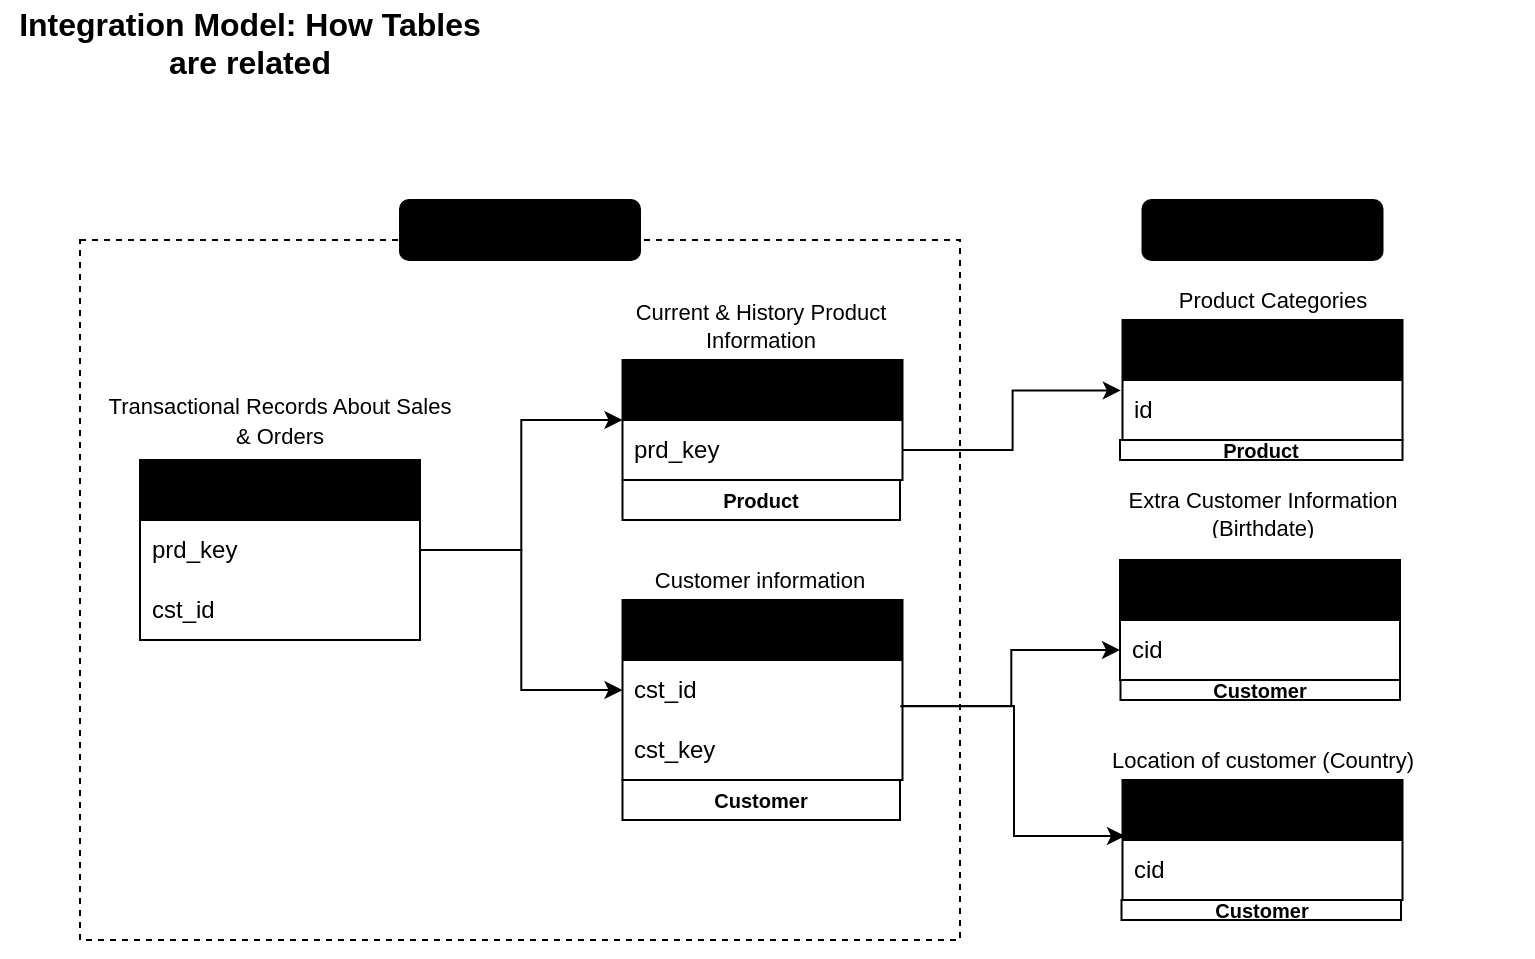 <mxfile version="28.1.0" pages="2">
  <diagram name="Page-1" id="PKOy-ccs_s2mH0wN9jkz">
    <mxGraphModel dx="1896" dy="839" grid="1" gridSize="10" guides="1" tooltips="1" connect="1" arrows="1" fold="1" page="1" pageScale="1" pageWidth="850" pageHeight="1100" math="0" shadow="0">
      <root>
        <mxCell id="0" />
        <mxCell id="1" parent="0" />
        <mxCell id="RyHVlW7WLnJ-J5-jJjL4-6" value="&lt;font style=&quot;color: light-dark(rgb(0, 0, 0), rgb(0, 0, 0));&quot;&gt;crm_prd_info&lt;/font&gt;" style="swimlane;fontStyle=0;childLayout=stackLayout;horizontal=1;startSize=30;horizontalStack=0;resizeParent=1;resizeParentMax=0;resizeLast=0;collapsible=1;marginBottom=0;whiteSpace=wrap;html=1;fillColor=light-dark(#000000,#BDE0FE);" parent="1" vertex="1">
          <mxGeometry x="331.25" y="210" width="140" height="60" as="geometry" />
        </mxCell>
        <mxCell id="RyHVlW7WLnJ-J5-jJjL4-7" value="prd_key" style="text;strokeColor=none;fillColor=none;align=left;verticalAlign=middle;spacingLeft=4;spacingRight=4;overflow=hidden;points=[[0,0.5],[1,0.5]];portConstraint=eastwest;rotatable=0;whiteSpace=wrap;html=1;" parent="RyHVlW7WLnJ-J5-jJjL4-6" vertex="1">
          <mxGeometry y="30" width="140" height="30" as="geometry" />
        </mxCell>
        <UserObject label="&lt;font style=&quot;font-size: 11px;&quot;&gt;Customer information&lt;/font&gt;" placeholders="1" name="Variable" id="RyHVlW7WLnJ-J5-jJjL4-9">
          <mxCell style="text;html=1;strokeColor=none;fillColor=none;align=center;verticalAlign=middle;whiteSpace=wrap;overflow=hidden;" parent="1" vertex="1">
            <mxGeometry x="335" y="310" width="130" height="20" as="geometry" />
          </mxCell>
        </UserObject>
        <UserObject label="&lt;font style=&quot;font-size: 11px;&quot;&gt;Current &amp;amp; History Product Information&lt;/font&gt;" placeholders="1" name="Variable" id="RyHVlW7WLnJ-J5-jJjL4-10">
          <mxCell style="text;html=1;strokeColor=none;fillColor=none;align=center;verticalAlign=middle;whiteSpace=wrap;overflow=hidden;" parent="1" vertex="1">
            <mxGeometry x="323.75" y="176" width="152.5" height="30" as="geometry" />
          </mxCell>
        </UserObject>
        <mxCell id="RyHVlW7WLnJ-J5-jJjL4-11" value="&lt;font style=&quot;color: light-dark(rgb(0, 0, 0), rgb(0, 0, 0));&quot;&gt;crm_sales_details&lt;/font&gt;" style="swimlane;fontStyle=0;childLayout=stackLayout;horizontal=1;startSize=30;horizontalStack=0;resizeParent=1;resizeParentMax=0;resizeLast=0;collapsible=1;marginBottom=0;whiteSpace=wrap;html=1;fillColor=light-dark(#000000,#BDE0FE);" parent="1" vertex="1">
          <mxGeometry x="90" y="260" width="140" height="90" as="geometry" />
        </mxCell>
        <mxCell id="RyHVlW7WLnJ-J5-jJjL4-12" value="prd_key" style="text;strokeColor=none;fillColor=none;align=left;verticalAlign=middle;spacingLeft=4;spacingRight=4;overflow=hidden;points=[[0,0.5],[1,0.5]];portConstraint=eastwest;rotatable=0;whiteSpace=wrap;html=1;" parent="RyHVlW7WLnJ-J5-jJjL4-11" vertex="1">
          <mxGeometry y="30" width="140" height="30" as="geometry" />
        </mxCell>
        <mxCell id="RyHVlW7WLnJ-J5-jJjL4-14" value="cst_id" style="text;strokeColor=none;fillColor=none;align=left;verticalAlign=middle;spacingLeft=4;spacingRight=4;overflow=hidden;points=[[0,0.5],[1,0.5]];portConstraint=eastwest;rotatable=0;whiteSpace=wrap;html=1;" parent="RyHVlW7WLnJ-J5-jJjL4-11" vertex="1">
          <mxGeometry y="60" width="140" height="30" as="geometry" />
        </mxCell>
        <UserObject label="&lt;font style=&quot;font-size: 11px;&quot;&gt;Transactional Records About Sales &amp;amp; Orders&lt;/font&gt;" placeholders="1" name="Variable" id="RyHVlW7WLnJ-J5-jJjL4-13">
          <mxCell style="text;html=1;strokeColor=none;fillColor=none;align=center;verticalAlign=middle;whiteSpace=wrap;overflow=hidden;" parent="1" vertex="1">
            <mxGeometry x="70" y="220" width="180" height="40" as="geometry" />
          </mxCell>
        </UserObject>
        <mxCell id="RyHVlW7WLnJ-J5-jJjL4-15" style="edgeStyle=orthogonalEdgeStyle;rounded=0;orthogonalLoop=1;jettySize=auto;html=1;entryX=0;entryY=0.5;entryDx=0;entryDy=0;" parent="1" source="RyHVlW7WLnJ-J5-jJjL4-12" target="RyHVlW7WLnJ-J5-jJjL4-6" edge="1">
          <mxGeometry relative="1" as="geometry" />
        </mxCell>
        <mxCell id="RyHVlW7WLnJ-J5-jJjL4-16" style="edgeStyle=orthogonalEdgeStyle;rounded=0;orthogonalLoop=1;jettySize=auto;html=1;entryX=0;entryY=0.5;entryDx=0;entryDy=0;" parent="1" source="RyHVlW7WLnJ-J5-jJjL4-12" target="RyHVlW7WLnJ-J5-jJjL4-39" edge="1">
          <mxGeometry relative="1" as="geometry" />
        </mxCell>
        <mxCell id="RyHVlW7WLnJ-J5-jJjL4-29" value="&lt;font style=&quot;color: light-dark(rgb(0, 0, 0), rgb(0, 0, 0));&quot;&gt;erp_csut_az12&lt;/font&gt;" style="swimlane;fontStyle=0;childLayout=stackLayout;horizontal=1;startSize=30;horizontalStack=0;resizeParent=1;resizeParentMax=0;resizeLast=0;collapsible=1;marginBottom=0;whiteSpace=wrap;html=1;fillColor=light-dark(#000000,#F6BD60);" parent="1" vertex="1">
          <mxGeometry x="580" y="310" width="140" height="60" as="geometry" />
        </mxCell>
        <mxCell id="RyHVlW7WLnJ-J5-jJjL4-30" value="cid" style="text;strokeColor=none;fillColor=none;align=left;verticalAlign=middle;spacingLeft=4;spacingRight=4;overflow=hidden;points=[[0,0.5],[1,0.5]];portConstraint=eastwest;rotatable=0;whiteSpace=wrap;html=1;" parent="RyHVlW7WLnJ-J5-jJjL4-29" vertex="1">
          <mxGeometry y="30" width="140" height="30" as="geometry" />
        </mxCell>
        <UserObject label="&lt;font style=&quot;font-size: 11px;&quot;&gt;Extra Customer Information (Birthdate)&lt;/font&gt;" placeholders="1" name="Variable" id="RyHVlW7WLnJ-J5-jJjL4-31">
          <mxCell style="text;html=1;strokeColor=none;fillColor=none;align=center;verticalAlign=middle;whiteSpace=wrap;overflow=hidden;" parent="1" vertex="1">
            <mxGeometry x="575" y="270" width="152.5" height="30" as="geometry" />
          </mxCell>
        </UserObject>
        <mxCell id="RyHVlW7WLnJ-J5-jJjL4-38" value="&lt;span&gt;&lt;font style=&quot;color: light-dark(rgb(0, 0, 0), rgb(0, 0, 0));&quot;&gt;crm_cust_info&lt;/font&gt;&lt;/span&gt;" style="swimlane;fontStyle=0;childLayout=stackLayout;horizontal=1;startSize=30;horizontalStack=0;resizeParent=1;resizeParentMax=0;resizeLast=0;collapsible=1;marginBottom=0;whiteSpace=wrap;html=1;fillColor=light-dark(#000000,#BDE0FE);" parent="1" vertex="1">
          <mxGeometry x="331.25" y="330" width="140" height="90" as="geometry" />
        </mxCell>
        <mxCell id="RyHVlW7WLnJ-J5-jJjL4-39" value="cst_id" style="text;strokeColor=none;fillColor=none;align=left;verticalAlign=middle;spacingLeft=4;spacingRight=4;overflow=hidden;points=[[0,0.5],[1,0.5]];portConstraint=eastwest;rotatable=0;whiteSpace=wrap;html=1;" parent="RyHVlW7WLnJ-J5-jJjL4-38" vertex="1">
          <mxGeometry y="30" width="140" height="30" as="geometry" />
        </mxCell>
        <mxCell id="RyHVlW7WLnJ-J5-jJjL4-40" value="cst_key" style="text;strokeColor=none;fillColor=none;align=left;verticalAlign=middle;spacingLeft=4;spacingRight=4;overflow=hidden;points=[[0,0.5],[1,0.5]];portConstraint=eastwest;rotatable=0;whiteSpace=wrap;html=1;" parent="RyHVlW7WLnJ-J5-jJjL4-38" vertex="1">
          <mxGeometry y="60" width="140" height="30" as="geometry" />
        </mxCell>
        <mxCell id="RyHVlW7WLnJ-J5-jJjL4-42" style="edgeStyle=orthogonalEdgeStyle;rounded=0;orthogonalLoop=1;jettySize=auto;html=1;entryX=0;entryY=0.5;entryDx=0;entryDy=0;exitX=0.992;exitY=0.771;exitDx=0;exitDy=0;exitPerimeter=0;" parent="1" source="RyHVlW7WLnJ-J5-jJjL4-39" target="RyHVlW7WLnJ-J5-jJjL4-30" edge="1">
          <mxGeometry relative="1" as="geometry" />
        </mxCell>
        <mxCell id="RyHVlW7WLnJ-J5-jJjL4-43" value="&lt;font style=&quot;color: light-dark(rgb(0, 0, 0), rgb(0, 0, 0));&quot;&gt;erp_loc_a101&lt;/font&gt;" style="swimlane;fontStyle=0;childLayout=stackLayout;horizontal=1;startSize=30;horizontalStack=0;resizeParent=1;resizeParentMax=0;resizeLast=0;collapsible=1;marginBottom=0;whiteSpace=wrap;html=1;fillColor=light-dark(#000000,#F6BD60);" parent="1" vertex="1">
          <mxGeometry x="581.25" y="420" width="140" height="60" as="geometry" />
        </mxCell>
        <mxCell id="RyHVlW7WLnJ-J5-jJjL4-44" value="cid" style="text;strokeColor=none;fillColor=none;align=left;verticalAlign=middle;spacingLeft=4;spacingRight=4;overflow=hidden;points=[[0,0.5],[1,0.5]];portConstraint=eastwest;rotatable=0;whiteSpace=wrap;html=1;" parent="RyHVlW7WLnJ-J5-jJjL4-43" vertex="1">
          <mxGeometry y="30" width="140" height="30" as="geometry" />
        </mxCell>
        <UserObject label="&lt;font style=&quot;font-size: 11px;&quot;&gt;Location of customer (Country)&lt;/font&gt;" placeholders="1" name="Variable" id="RyHVlW7WLnJ-J5-jJjL4-45">
          <mxCell style="text;html=1;strokeColor=none;fillColor=none;align=center;verticalAlign=middle;whiteSpace=wrap;overflow=hidden;" parent="1" vertex="1">
            <mxGeometry x="575" y="400" width="152.5" height="20" as="geometry" />
          </mxCell>
        </UserObject>
        <mxCell id="RyHVlW7WLnJ-J5-jJjL4-46" style="edgeStyle=orthogonalEdgeStyle;rounded=0;orthogonalLoop=1;jettySize=auto;html=1;entryX=0;entryY=0.5;entryDx=0;entryDy=0;" parent="1" edge="1">
          <mxGeometry relative="1" as="geometry">
            <mxPoint x="471.25" y="383.034" as="sourcePoint" />
            <mxPoint x="582.5" y="448.0" as="targetPoint" />
            <Array as="points">
              <mxPoint x="527" y="383" />
              <mxPoint x="527" y="448" />
            </Array>
          </mxGeometry>
        </mxCell>
        <mxCell id="RyHVlW7WLnJ-J5-jJjL4-47" value="&lt;font style=&quot;color: light-dark(rgb(0, 0, 0), rgb(0, 0, 0));&quot;&gt;erp_px_cat_g1v2&lt;/font&gt;" style="swimlane;fontStyle=0;childLayout=stackLayout;horizontal=1;startSize=30;horizontalStack=0;resizeParent=1;resizeParentMax=0;resizeLast=0;collapsible=1;marginBottom=0;whiteSpace=wrap;html=1;fillColor=light-dark(#000000,#F6BD60);" parent="1" vertex="1">
          <mxGeometry x="581.25" y="190" width="140" height="60" as="geometry" />
        </mxCell>
        <mxCell id="RyHVlW7WLnJ-J5-jJjL4-48" value="id" style="text;strokeColor=none;fillColor=none;align=left;verticalAlign=middle;spacingLeft=4;spacingRight=4;overflow=hidden;points=[[0,0.5],[1,0.5]];portConstraint=eastwest;rotatable=0;whiteSpace=wrap;html=1;" parent="RyHVlW7WLnJ-J5-jJjL4-47" vertex="1">
          <mxGeometry y="30" width="140" height="30" as="geometry" />
        </mxCell>
        <UserObject label="&lt;font style=&quot;font-size: 11px;&quot;&gt;Product Categories&lt;/font&gt;" placeholders="1" name="Variable" id="RyHVlW7WLnJ-J5-jJjL4-49">
          <mxCell style="text;html=1;strokeColor=none;fillColor=none;align=center;verticalAlign=middle;whiteSpace=wrap;overflow=hidden;" parent="1" vertex="1">
            <mxGeometry x="580" y="170" width="152.5" height="20" as="geometry" />
          </mxCell>
        </UserObject>
        <mxCell id="RyHVlW7WLnJ-J5-jJjL4-50" style="edgeStyle=orthogonalEdgeStyle;rounded=0;orthogonalLoop=1;jettySize=auto;html=1;entryX=-0.006;entryY=0.174;entryDx=0;entryDy=0;entryPerimeter=0;" parent="1" source="RyHVlW7WLnJ-J5-jJjL4-7" target="RyHVlW7WLnJ-J5-jJjL4-48" edge="1">
          <mxGeometry relative="1" as="geometry" />
        </mxCell>
        <UserObject label="&lt;font style=&quot;font-size: 16px;&quot;&gt;&lt;b style=&quot;&quot;&gt;Integration Model: How Tables are related&lt;/b&gt;&lt;/font&gt;" placeholders="1" name="Variable" id="RyHVlW7WLnJ-J5-jJjL4-51">
          <mxCell style="text;html=1;strokeColor=none;fillColor=none;align=center;verticalAlign=middle;whiteSpace=wrap;overflow=hidden;" parent="1" vertex="1">
            <mxGeometry x="20" y="30" width="250" height="40" as="geometry" />
          </mxCell>
        </UserObject>
        <mxCell id="RyHVlW7WLnJ-J5-jJjL4-53" value="" style="rounded=0;whiteSpace=wrap;html=1;fillColor=none;dashed=1;" parent="1" vertex="1">
          <mxGeometry x="60" y="150" width="440" height="350" as="geometry" />
        </mxCell>
        <mxCell id="RyHVlW7WLnJ-J5-jJjL4-54" value="&lt;font style=&quot;color: light-dark(rgb(0, 0, 0), rgb(0, 0, 0));&quot;&gt;CRM&lt;/font&gt;" style="rounded=1;whiteSpace=wrap;html=1;strokeColor=light-dark(#000000,#1A2929);fillColor=light-dark(#000000,#BDE0FE);" parent="1" vertex="1">
          <mxGeometry x="220" y="130" width="120" height="30" as="geometry" />
        </mxCell>
        <mxCell id="RyHVlW7WLnJ-J5-jJjL4-56" value="" style="rounded=0;whiteSpace=wrap;html=1;fillColor=none;dashed=1;strokeColor=none;" parent="1" vertex="1">
          <mxGeometry x="526.25" y="150" width="260" height="350" as="geometry" />
        </mxCell>
        <mxCell id="RyHVlW7WLnJ-J5-jJjL4-57" value="&lt;font style=&quot;color: light-dark(rgb(0, 0, 0), rgb(0, 0, 0));&quot;&gt;ERP&lt;/font&gt;" style="rounded=1;whiteSpace=wrap;html=1;strokeColor=light-dark(#000000,#1A2929);fillColor=light-dark(#000000,#F6BD60);" parent="1" vertex="1">
          <mxGeometry x="591.25" y="130" width="120" height="30" as="geometry" />
        </mxCell>
        <mxCell id="RyHVlW7WLnJ-J5-jJjL4-58" style="edgeStyle=orthogonalEdgeStyle;rounded=0;orthogonalLoop=1;jettySize=auto;html=1;exitX=0.5;exitY=1;exitDx=0;exitDy=0;" parent="1" source="RyHVlW7WLnJ-J5-jJjL4-53" target="RyHVlW7WLnJ-J5-jJjL4-53" edge="1">
          <mxGeometry relative="1" as="geometry" />
        </mxCell>
        <mxCell id="RyHVlW7WLnJ-J5-jJjL4-61" value="&lt;font style=&quot;color: light-dark(rgb(0, 0, 0), rgb(0, 0, 0)); font-size: 10px;&quot;&gt;&lt;b&gt;Product&lt;/b&gt;&lt;/font&gt;" style="rounded=0;whiteSpace=wrap;html=1;fillColor=light-dark(#FFFFFF,#F4ACB7);" parent="1" vertex="1">
          <mxGeometry x="331.25" y="270" width="138.75" height="20" as="geometry" />
        </mxCell>
        <mxCell id="RyHVlW7WLnJ-J5-jJjL4-62" value="&lt;font style=&quot;color: light-dark(rgb(0, 0, 0), rgb(0, 0, 0)); font-size: 10px;&quot;&gt;&lt;b style=&quot;&quot;&gt;Product&lt;/b&gt;&lt;/font&gt;" style="rounded=0;whiteSpace=wrap;html=1;fillColor=light-dark(#FFFFFF,#F4ACB7);" parent="1" vertex="1">
          <mxGeometry x="580" y="250" width="141.25" height="10" as="geometry" />
        </mxCell>
        <mxCell id="RyHVlW7WLnJ-J5-jJjL4-63" value="&lt;font style=&quot;color: light-dark(rgb(0, 0, 0), rgb(0, 0, 0)); font-size: 10px;&quot;&gt;&lt;b&gt;Customer&lt;/b&gt;&lt;/font&gt;" style="rounded=0;whiteSpace=wrap;html=1;fillColor=light-dark(#FFFFFF,#A7C957);" parent="1" vertex="1">
          <mxGeometry x="331.25" y="420" width="138.75" height="20" as="geometry" />
        </mxCell>
        <mxCell id="RyHVlW7WLnJ-J5-jJjL4-65" value="&lt;font style=&quot;color: light-dark(rgb(0, 0, 0), rgb(0, 0, 0)); font-size: 10px;&quot;&gt;&lt;b style=&quot;&quot;&gt;Customer&lt;/b&gt;&lt;/font&gt;" style="rounded=0;whiteSpace=wrap;html=1;fillColor=light-dark(#FFFFFF,#A7C957);" parent="1" vertex="1">
          <mxGeometry x="580.25" y="370" width="139.75" height="10" as="geometry" />
        </mxCell>
        <mxCell id="RyHVlW7WLnJ-J5-jJjL4-66" value="&lt;font style=&quot;color: light-dark(rgb(0, 0, 0), rgb(0, 0, 0)); font-size: 10px;&quot;&gt;&lt;b style=&quot;&quot;&gt;Customer&lt;/b&gt;&lt;/font&gt;" style="rounded=0;whiteSpace=wrap;html=1;fillColor=light-dark(#FFFFFF,#A7C957);" parent="1" vertex="1">
          <mxGeometry x="580.75" y="480" width="139.75" height="10" as="geometry" />
        </mxCell>
      </root>
    </mxGraphModel>
  </diagram>
  <diagram id="HDPUf4ksyL0I_eoUdZv5" name="Page-2">
    <mxGraphModel dx="1308" dy="579" grid="1" gridSize="10" guides="1" tooltips="1" connect="1" arrows="1" fold="1" page="1" pageScale="1" pageWidth="850" pageHeight="1100" math="0" shadow="0">
      <root>
        <mxCell id="0" />
        <mxCell id="1" parent="0" />
        <UserObject label="&lt;span style=&quot;font-size: 16px;&quot;&gt;&lt;b&gt;Data Mart (Star Schema)&lt;/b&gt;&lt;/span&gt;" placeholders="1" name="Variable" id="rmEoC2aJH2UgYHAa_9vf-1">
          <mxCell style="text;html=1;strokeColor=none;fillColor=none;align=center;verticalAlign=middle;whiteSpace=wrap;overflow=hidden;" vertex="1" parent="1">
            <mxGeometry x="40" y="40" width="250" height="40" as="geometry" />
          </mxCell>
        </UserObject>
        <mxCell id="rmEoC2aJH2UgYHAa_9vf-2" value="gold.dim_customers" style="shape=table;startSize=30;container=1;collapsible=1;childLayout=tableLayout;fixedRows=1;rowLines=0;fontStyle=1;align=center;resizeLast=1;html=1;rounded=1;fillColor=#fff2cc;strokeColor=#d6b656;fontSize=16;" vertex="1" parent="1">
          <mxGeometry x="50" y="137" width="180" height="331" as="geometry" />
        </mxCell>
        <mxCell id="rmEoC2aJH2UgYHAa_9vf-3" value="" style="shape=tableRow;horizontal=0;startSize=0;swimlaneHead=0;swimlaneBody=0;fillColor=none;collapsible=0;dropTarget=0;points=[[0,0.5],[1,0.5]];portConstraint=eastwest;top=0;left=0;right=0;bottom=1;fontSize=16;" vertex="1" parent="rmEoC2aJH2UgYHAa_9vf-2">
          <mxGeometry y="30" width="180" height="30" as="geometry" />
        </mxCell>
        <mxCell id="rmEoC2aJH2UgYHAa_9vf-4" value="PK" style="shape=partialRectangle;connectable=0;fillColor=none;top=0;left=0;bottom=0;right=0;fontStyle=1;overflow=hidden;whiteSpace=wrap;html=1;fontSize=16;" vertex="1" parent="rmEoC2aJH2UgYHAa_9vf-3">
          <mxGeometry width="30" height="30" as="geometry">
            <mxRectangle width="30" height="30" as="alternateBounds" />
          </mxGeometry>
        </mxCell>
        <mxCell id="rmEoC2aJH2UgYHAa_9vf-5" value="customer key" style="shape=partialRectangle;connectable=0;fillColor=none;top=0;left=0;bottom=0;right=0;align=left;spacingLeft=6;fontStyle=5;overflow=hidden;whiteSpace=wrap;html=1;fontSize=16;" vertex="1" parent="rmEoC2aJH2UgYHAa_9vf-3">
          <mxGeometry x="30" width="150" height="30" as="geometry">
            <mxRectangle width="150" height="30" as="alternateBounds" />
          </mxGeometry>
        </mxCell>
        <mxCell id="rmEoC2aJH2UgYHAa_9vf-6" value="" style="shape=tableRow;horizontal=0;startSize=0;swimlaneHead=0;swimlaneBody=0;fillColor=none;collapsible=0;dropTarget=0;points=[[0,0.5],[1,0.5]];portConstraint=eastwest;top=0;left=0;right=0;bottom=0;fontSize=16;" vertex="1" parent="rmEoC2aJH2UgYHAa_9vf-2">
          <mxGeometry y="60" width="180" height="30" as="geometry" />
        </mxCell>
        <mxCell id="rmEoC2aJH2UgYHAa_9vf-7" value="" style="shape=partialRectangle;connectable=0;fillColor=none;top=0;left=0;bottom=0;right=0;editable=1;overflow=hidden;whiteSpace=wrap;html=1;fontSize=16;" vertex="1" parent="rmEoC2aJH2UgYHAa_9vf-6">
          <mxGeometry width="30" height="30" as="geometry">
            <mxRectangle width="30" height="30" as="alternateBounds" />
          </mxGeometry>
        </mxCell>
        <mxCell id="rmEoC2aJH2UgYHAa_9vf-8" value="customer_id" style="shape=partialRectangle;connectable=0;fillColor=none;top=0;left=0;bottom=0;right=0;align=left;spacingLeft=6;overflow=hidden;whiteSpace=wrap;html=1;fontSize=16;" vertex="1" parent="rmEoC2aJH2UgYHAa_9vf-6">
          <mxGeometry x="30" width="150" height="30" as="geometry">
            <mxRectangle width="150" height="30" as="alternateBounds" />
          </mxGeometry>
        </mxCell>
        <mxCell id="rmEoC2aJH2UgYHAa_9vf-9" value="" style="shape=tableRow;horizontal=0;startSize=0;swimlaneHead=0;swimlaneBody=0;fillColor=none;collapsible=0;dropTarget=0;points=[[0,0.5],[1,0.5]];portConstraint=eastwest;top=0;left=0;right=0;bottom=0;fontSize=16;" vertex="1" parent="rmEoC2aJH2UgYHAa_9vf-2">
          <mxGeometry y="90" width="180" height="30" as="geometry" />
        </mxCell>
        <mxCell id="rmEoC2aJH2UgYHAa_9vf-10" value="" style="shape=partialRectangle;connectable=0;fillColor=none;top=0;left=0;bottom=0;right=0;editable=1;overflow=hidden;whiteSpace=wrap;html=1;fontSize=16;" vertex="1" parent="rmEoC2aJH2UgYHAa_9vf-9">
          <mxGeometry width="30" height="30" as="geometry">
            <mxRectangle width="30" height="30" as="alternateBounds" />
          </mxGeometry>
        </mxCell>
        <mxCell id="rmEoC2aJH2UgYHAa_9vf-11" value="customer_number" style="shape=partialRectangle;connectable=0;fillColor=none;top=0;left=0;bottom=0;right=0;align=left;spacingLeft=6;overflow=hidden;whiteSpace=wrap;html=1;fontSize=16;" vertex="1" parent="rmEoC2aJH2UgYHAa_9vf-9">
          <mxGeometry x="30" width="150" height="30" as="geometry">
            <mxRectangle width="150" height="30" as="alternateBounds" />
          </mxGeometry>
        </mxCell>
        <mxCell id="rmEoC2aJH2UgYHAa_9vf-12" value="" style="shape=tableRow;horizontal=0;startSize=0;swimlaneHead=0;swimlaneBody=0;fillColor=none;collapsible=0;dropTarget=0;points=[[0,0.5],[1,0.5]];portConstraint=eastwest;top=0;left=0;right=0;bottom=0;fontSize=16;" vertex="1" parent="rmEoC2aJH2UgYHAa_9vf-2">
          <mxGeometry y="120" width="180" height="30" as="geometry" />
        </mxCell>
        <mxCell id="rmEoC2aJH2UgYHAa_9vf-13" value="" style="shape=partialRectangle;connectable=0;fillColor=none;top=0;left=0;bottom=0;right=0;editable=1;overflow=hidden;whiteSpace=wrap;html=1;fontSize=16;" vertex="1" parent="rmEoC2aJH2UgYHAa_9vf-12">
          <mxGeometry width="30" height="30" as="geometry">
            <mxRectangle width="30" height="30" as="alternateBounds" />
          </mxGeometry>
        </mxCell>
        <mxCell id="rmEoC2aJH2UgYHAa_9vf-14" value="first_name" style="shape=partialRectangle;connectable=0;fillColor=none;top=0;left=0;bottom=0;right=0;align=left;spacingLeft=6;overflow=hidden;whiteSpace=wrap;html=1;fontSize=16;" vertex="1" parent="rmEoC2aJH2UgYHAa_9vf-12">
          <mxGeometry x="30" width="150" height="30" as="geometry">
            <mxRectangle width="150" height="30" as="alternateBounds" />
          </mxGeometry>
        </mxCell>
        <mxCell id="rmEoC2aJH2UgYHAa_9vf-54" value="" style="shape=tableRow;horizontal=0;startSize=0;swimlaneHead=0;swimlaneBody=0;fillColor=none;collapsible=0;dropTarget=0;points=[[0,0.5],[1,0.5]];portConstraint=eastwest;top=0;left=0;right=0;bottom=0;fontSize=16;" vertex="1" parent="rmEoC2aJH2UgYHAa_9vf-2">
          <mxGeometry y="150" width="180" height="30" as="geometry" />
        </mxCell>
        <mxCell id="rmEoC2aJH2UgYHAa_9vf-55" value="" style="shape=partialRectangle;connectable=0;fillColor=none;top=0;left=0;bottom=0;right=0;editable=1;overflow=hidden;whiteSpace=wrap;html=1;fontSize=16;" vertex="1" parent="rmEoC2aJH2UgYHAa_9vf-54">
          <mxGeometry width="30" height="30" as="geometry">
            <mxRectangle width="30" height="30" as="alternateBounds" />
          </mxGeometry>
        </mxCell>
        <mxCell id="rmEoC2aJH2UgYHAa_9vf-56" value="last_name" style="shape=partialRectangle;connectable=0;fillColor=none;top=0;left=0;bottom=0;right=0;align=left;spacingLeft=6;overflow=hidden;whiteSpace=wrap;html=1;fontSize=16;" vertex="1" parent="rmEoC2aJH2UgYHAa_9vf-54">
          <mxGeometry x="30" width="150" height="30" as="geometry">
            <mxRectangle width="150" height="30" as="alternateBounds" />
          </mxGeometry>
        </mxCell>
        <mxCell id="rmEoC2aJH2UgYHAa_9vf-57" value="" style="shape=tableRow;horizontal=0;startSize=0;swimlaneHead=0;swimlaneBody=0;fillColor=none;collapsible=0;dropTarget=0;points=[[0,0.5],[1,0.5]];portConstraint=eastwest;top=0;left=0;right=0;bottom=0;fontSize=16;" vertex="1" parent="rmEoC2aJH2UgYHAa_9vf-2">
          <mxGeometry y="180" width="180" height="30" as="geometry" />
        </mxCell>
        <mxCell id="rmEoC2aJH2UgYHAa_9vf-58" value="" style="shape=partialRectangle;connectable=0;fillColor=none;top=0;left=0;bottom=0;right=0;editable=1;overflow=hidden;whiteSpace=wrap;html=1;fontSize=16;" vertex="1" parent="rmEoC2aJH2UgYHAa_9vf-57">
          <mxGeometry width="30" height="30" as="geometry">
            <mxRectangle width="30" height="30" as="alternateBounds" />
          </mxGeometry>
        </mxCell>
        <mxCell id="rmEoC2aJH2UgYHAa_9vf-59" value="country" style="shape=partialRectangle;connectable=0;fillColor=none;top=0;left=0;bottom=0;right=0;align=left;spacingLeft=6;overflow=hidden;whiteSpace=wrap;html=1;fontSize=16;" vertex="1" parent="rmEoC2aJH2UgYHAa_9vf-57">
          <mxGeometry x="30" width="150" height="30" as="geometry">
            <mxRectangle width="150" height="30" as="alternateBounds" />
          </mxGeometry>
        </mxCell>
        <mxCell id="rmEoC2aJH2UgYHAa_9vf-60" value="" style="shape=tableRow;horizontal=0;startSize=0;swimlaneHead=0;swimlaneBody=0;fillColor=none;collapsible=0;dropTarget=0;points=[[0,0.5],[1,0.5]];portConstraint=eastwest;top=0;left=0;right=0;bottom=0;fontSize=16;" vertex="1" parent="rmEoC2aJH2UgYHAa_9vf-2">
          <mxGeometry y="210" width="180" height="30" as="geometry" />
        </mxCell>
        <mxCell id="rmEoC2aJH2UgYHAa_9vf-61" value="" style="shape=partialRectangle;connectable=0;fillColor=none;top=0;left=0;bottom=0;right=0;editable=1;overflow=hidden;whiteSpace=wrap;html=1;fontSize=16;" vertex="1" parent="rmEoC2aJH2UgYHAa_9vf-60">
          <mxGeometry width="30" height="30" as="geometry">
            <mxRectangle width="30" height="30" as="alternateBounds" />
          </mxGeometry>
        </mxCell>
        <mxCell id="rmEoC2aJH2UgYHAa_9vf-62" value="maritial_status" style="shape=partialRectangle;connectable=0;fillColor=none;top=0;left=0;bottom=0;right=0;align=left;spacingLeft=6;overflow=hidden;whiteSpace=wrap;html=1;fontSize=16;" vertex="1" parent="rmEoC2aJH2UgYHAa_9vf-60">
          <mxGeometry x="30" width="150" height="30" as="geometry">
            <mxRectangle width="150" height="30" as="alternateBounds" />
          </mxGeometry>
        </mxCell>
        <mxCell id="rmEoC2aJH2UgYHAa_9vf-63" value="" style="shape=tableRow;horizontal=0;startSize=0;swimlaneHead=0;swimlaneBody=0;fillColor=none;collapsible=0;dropTarget=0;points=[[0,0.5],[1,0.5]];portConstraint=eastwest;top=0;left=0;right=0;bottom=0;fontSize=16;" vertex="1" parent="rmEoC2aJH2UgYHAa_9vf-2">
          <mxGeometry y="240" width="180" height="30" as="geometry" />
        </mxCell>
        <mxCell id="rmEoC2aJH2UgYHAa_9vf-64" value="" style="shape=partialRectangle;connectable=0;fillColor=none;top=0;left=0;bottom=0;right=0;editable=1;overflow=hidden;whiteSpace=wrap;html=1;fontSize=16;" vertex="1" parent="rmEoC2aJH2UgYHAa_9vf-63">
          <mxGeometry width="30" height="30" as="geometry">
            <mxRectangle width="30" height="30" as="alternateBounds" />
          </mxGeometry>
        </mxCell>
        <mxCell id="rmEoC2aJH2UgYHAa_9vf-65" value="gender" style="shape=partialRectangle;connectable=0;fillColor=none;top=0;left=0;bottom=0;right=0;align=left;spacingLeft=6;overflow=hidden;whiteSpace=wrap;html=1;fontSize=16;" vertex="1" parent="rmEoC2aJH2UgYHAa_9vf-63">
          <mxGeometry x="30" width="150" height="30" as="geometry">
            <mxRectangle width="150" height="30" as="alternateBounds" />
          </mxGeometry>
        </mxCell>
        <mxCell id="rmEoC2aJH2UgYHAa_9vf-66" value="" style="shape=tableRow;horizontal=0;startSize=0;swimlaneHead=0;swimlaneBody=0;fillColor=none;collapsible=0;dropTarget=0;points=[[0,0.5],[1,0.5]];portConstraint=eastwest;top=0;left=0;right=0;bottom=0;fontSize=16;" vertex="1" parent="rmEoC2aJH2UgYHAa_9vf-2">
          <mxGeometry y="270" width="180" height="30" as="geometry" />
        </mxCell>
        <mxCell id="rmEoC2aJH2UgYHAa_9vf-67" value="" style="shape=partialRectangle;connectable=0;fillColor=none;top=0;left=0;bottom=0;right=0;editable=1;overflow=hidden;whiteSpace=wrap;html=1;fontSize=16;" vertex="1" parent="rmEoC2aJH2UgYHAa_9vf-66">
          <mxGeometry width="30" height="30" as="geometry">
            <mxRectangle width="30" height="30" as="alternateBounds" />
          </mxGeometry>
        </mxCell>
        <mxCell id="rmEoC2aJH2UgYHAa_9vf-68" value="birthdate" style="shape=partialRectangle;connectable=0;fillColor=none;top=0;left=0;bottom=0;right=0;align=left;spacingLeft=6;overflow=hidden;whiteSpace=wrap;html=1;fontSize=16;" vertex="1" parent="rmEoC2aJH2UgYHAa_9vf-66">
          <mxGeometry x="30" width="150" height="30" as="geometry">
            <mxRectangle width="150" height="30" as="alternateBounds" />
          </mxGeometry>
        </mxCell>
        <mxCell id="rmEoC2aJH2UgYHAa_9vf-69" value="" style="shape=tableRow;horizontal=0;startSize=0;swimlaneHead=0;swimlaneBody=0;fillColor=none;collapsible=0;dropTarget=0;points=[[0,0.5],[1,0.5]];portConstraint=eastwest;top=0;left=0;right=0;bottom=0;fontSize=16;" vertex="1" parent="rmEoC2aJH2UgYHAa_9vf-2">
          <mxGeometry y="300" width="180" height="30" as="geometry" />
        </mxCell>
        <mxCell id="rmEoC2aJH2UgYHAa_9vf-70" value="" style="shape=partialRectangle;connectable=0;fillColor=none;top=0;left=0;bottom=0;right=0;editable=1;overflow=hidden;whiteSpace=wrap;html=1;fontSize=16;" vertex="1" parent="rmEoC2aJH2UgYHAa_9vf-69">
          <mxGeometry width="30" height="30" as="geometry">
            <mxRectangle width="30" height="30" as="alternateBounds" />
          </mxGeometry>
        </mxCell>
        <mxCell id="rmEoC2aJH2UgYHAa_9vf-71" value="country" style="shape=partialRectangle;connectable=0;fillColor=none;top=0;left=0;bottom=0;right=0;align=left;spacingLeft=6;overflow=hidden;whiteSpace=wrap;html=1;fontSize=16;" vertex="1" parent="rmEoC2aJH2UgYHAa_9vf-69">
          <mxGeometry x="30" width="150" height="30" as="geometry">
            <mxRectangle width="150" height="30" as="alternateBounds" />
          </mxGeometry>
        </mxCell>
        <mxCell id="rmEoC2aJH2UgYHAa_9vf-78" value="gold.dim_products" style="shape=table;startSize=30;container=1;collapsible=1;childLayout=tableLayout;fixedRows=1;rowLines=0;fontStyle=1;align=center;resizeLast=1;html=1;rounded=1;fillColor=#fff2cc;strokeColor=#d6b656;fontSize=16;" vertex="1" parent="1">
          <mxGeometry x="630" y="130" width="180" height="361" as="geometry" />
        </mxCell>
        <mxCell id="rmEoC2aJH2UgYHAa_9vf-79" value="" style="shape=tableRow;horizontal=0;startSize=0;swimlaneHead=0;swimlaneBody=0;fillColor=none;collapsible=0;dropTarget=0;points=[[0,0.5],[1,0.5]];portConstraint=eastwest;top=0;left=0;right=0;bottom=1;fontSize=16;" vertex="1" parent="rmEoC2aJH2UgYHAa_9vf-78">
          <mxGeometry y="30" width="180" height="30" as="geometry" />
        </mxCell>
        <mxCell id="rmEoC2aJH2UgYHAa_9vf-80" value="PK" style="shape=partialRectangle;connectable=0;fillColor=none;top=0;left=0;bottom=0;right=0;fontStyle=1;overflow=hidden;whiteSpace=wrap;html=1;fontSize=16;" vertex="1" parent="rmEoC2aJH2UgYHAa_9vf-79">
          <mxGeometry width="30" height="30" as="geometry">
            <mxRectangle width="30" height="30" as="alternateBounds" />
          </mxGeometry>
        </mxCell>
        <mxCell id="rmEoC2aJH2UgYHAa_9vf-81" value="product_key" style="shape=partialRectangle;connectable=0;fillColor=none;top=0;left=0;bottom=0;right=0;align=left;spacingLeft=6;fontStyle=5;overflow=hidden;whiteSpace=wrap;html=1;fontSize=16;" vertex="1" parent="rmEoC2aJH2UgYHAa_9vf-79">
          <mxGeometry x="30" width="150" height="30" as="geometry">
            <mxRectangle width="150" height="30" as="alternateBounds" />
          </mxGeometry>
        </mxCell>
        <mxCell id="rmEoC2aJH2UgYHAa_9vf-82" value="" style="shape=tableRow;horizontal=0;startSize=0;swimlaneHead=0;swimlaneBody=0;fillColor=none;collapsible=0;dropTarget=0;points=[[0,0.5],[1,0.5]];portConstraint=eastwest;top=0;left=0;right=0;bottom=0;fontSize=16;" vertex="1" parent="rmEoC2aJH2UgYHAa_9vf-78">
          <mxGeometry y="60" width="180" height="30" as="geometry" />
        </mxCell>
        <mxCell id="rmEoC2aJH2UgYHAa_9vf-83" value="" style="shape=partialRectangle;connectable=0;fillColor=none;top=0;left=0;bottom=0;right=0;editable=1;overflow=hidden;whiteSpace=wrap;html=1;fontSize=16;" vertex="1" parent="rmEoC2aJH2UgYHAa_9vf-82">
          <mxGeometry width="30" height="30" as="geometry">
            <mxRectangle width="30" height="30" as="alternateBounds" />
          </mxGeometry>
        </mxCell>
        <mxCell id="rmEoC2aJH2UgYHAa_9vf-84" value="product_id" style="shape=partialRectangle;connectable=0;fillColor=none;top=0;left=0;bottom=0;right=0;align=left;spacingLeft=6;overflow=hidden;whiteSpace=wrap;html=1;fontSize=16;" vertex="1" parent="rmEoC2aJH2UgYHAa_9vf-82">
          <mxGeometry x="30" width="150" height="30" as="geometry">
            <mxRectangle width="150" height="30" as="alternateBounds" />
          </mxGeometry>
        </mxCell>
        <mxCell id="rmEoC2aJH2UgYHAa_9vf-85" value="" style="shape=tableRow;horizontal=0;startSize=0;swimlaneHead=0;swimlaneBody=0;fillColor=none;collapsible=0;dropTarget=0;points=[[0,0.5],[1,0.5]];portConstraint=eastwest;top=0;left=0;right=0;bottom=0;fontSize=16;" vertex="1" parent="rmEoC2aJH2UgYHAa_9vf-78">
          <mxGeometry y="90" width="180" height="30" as="geometry" />
        </mxCell>
        <mxCell id="rmEoC2aJH2UgYHAa_9vf-86" value="" style="shape=partialRectangle;connectable=0;fillColor=none;top=0;left=0;bottom=0;right=0;editable=1;overflow=hidden;whiteSpace=wrap;html=1;fontSize=16;" vertex="1" parent="rmEoC2aJH2UgYHAa_9vf-85">
          <mxGeometry width="30" height="30" as="geometry">
            <mxRectangle width="30" height="30" as="alternateBounds" />
          </mxGeometry>
        </mxCell>
        <mxCell id="rmEoC2aJH2UgYHAa_9vf-87" value="product_number" style="shape=partialRectangle;connectable=0;fillColor=none;top=0;left=0;bottom=0;right=0;align=left;spacingLeft=6;overflow=hidden;whiteSpace=wrap;html=1;fontSize=16;" vertex="1" parent="rmEoC2aJH2UgYHAa_9vf-85">
          <mxGeometry x="30" width="150" height="30" as="geometry">
            <mxRectangle width="150" height="30" as="alternateBounds" />
          </mxGeometry>
        </mxCell>
        <mxCell id="rmEoC2aJH2UgYHAa_9vf-88" value="" style="shape=tableRow;horizontal=0;startSize=0;swimlaneHead=0;swimlaneBody=0;fillColor=none;collapsible=0;dropTarget=0;points=[[0,0.5],[1,0.5]];portConstraint=eastwest;top=0;left=0;right=0;bottom=0;fontSize=16;" vertex="1" parent="rmEoC2aJH2UgYHAa_9vf-78">
          <mxGeometry y="120" width="180" height="30" as="geometry" />
        </mxCell>
        <mxCell id="rmEoC2aJH2UgYHAa_9vf-89" value="" style="shape=partialRectangle;connectable=0;fillColor=none;top=0;left=0;bottom=0;right=0;editable=1;overflow=hidden;whiteSpace=wrap;html=1;fontSize=16;" vertex="1" parent="rmEoC2aJH2UgYHAa_9vf-88">
          <mxGeometry width="30" height="30" as="geometry">
            <mxRectangle width="30" height="30" as="alternateBounds" />
          </mxGeometry>
        </mxCell>
        <mxCell id="rmEoC2aJH2UgYHAa_9vf-90" value="product_name" style="shape=partialRectangle;connectable=0;fillColor=none;top=0;left=0;bottom=0;right=0;align=left;spacingLeft=6;overflow=hidden;whiteSpace=wrap;html=1;fontSize=16;" vertex="1" parent="rmEoC2aJH2UgYHAa_9vf-88">
          <mxGeometry x="30" width="150" height="30" as="geometry">
            <mxRectangle width="150" height="30" as="alternateBounds" />
          </mxGeometry>
        </mxCell>
        <mxCell id="rmEoC2aJH2UgYHAa_9vf-91" value="" style="shape=tableRow;horizontal=0;startSize=0;swimlaneHead=0;swimlaneBody=0;fillColor=none;collapsible=0;dropTarget=0;points=[[0,0.5],[1,0.5]];portConstraint=eastwest;top=0;left=0;right=0;bottom=0;fontSize=16;" vertex="1" parent="rmEoC2aJH2UgYHAa_9vf-78">
          <mxGeometry y="150" width="180" height="30" as="geometry" />
        </mxCell>
        <mxCell id="rmEoC2aJH2UgYHAa_9vf-92" value="" style="shape=partialRectangle;connectable=0;fillColor=none;top=0;left=0;bottom=0;right=0;editable=1;overflow=hidden;whiteSpace=wrap;html=1;fontSize=16;" vertex="1" parent="rmEoC2aJH2UgYHAa_9vf-91">
          <mxGeometry width="30" height="30" as="geometry">
            <mxRectangle width="30" height="30" as="alternateBounds" />
          </mxGeometry>
        </mxCell>
        <mxCell id="rmEoC2aJH2UgYHAa_9vf-93" value="category_id" style="shape=partialRectangle;connectable=0;fillColor=none;top=0;left=0;bottom=0;right=0;align=left;spacingLeft=6;overflow=hidden;whiteSpace=wrap;html=1;fontSize=16;" vertex="1" parent="rmEoC2aJH2UgYHAa_9vf-91">
          <mxGeometry x="30" width="150" height="30" as="geometry">
            <mxRectangle width="150" height="30" as="alternateBounds" />
          </mxGeometry>
        </mxCell>
        <mxCell id="rmEoC2aJH2UgYHAa_9vf-94" value="" style="shape=tableRow;horizontal=0;startSize=0;swimlaneHead=0;swimlaneBody=0;fillColor=none;collapsible=0;dropTarget=0;points=[[0,0.5],[1,0.5]];portConstraint=eastwest;top=0;left=0;right=0;bottom=0;fontSize=16;" vertex="1" parent="rmEoC2aJH2UgYHAa_9vf-78">
          <mxGeometry y="180" width="180" height="30" as="geometry" />
        </mxCell>
        <mxCell id="rmEoC2aJH2UgYHAa_9vf-95" value="" style="shape=partialRectangle;connectable=0;fillColor=none;top=0;left=0;bottom=0;right=0;editable=1;overflow=hidden;whiteSpace=wrap;html=1;fontSize=16;" vertex="1" parent="rmEoC2aJH2UgYHAa_9vf-94">
          <mxGeometry width="30" height="30" as="geometry">
            <mxRectangle width="30" height="30" as="alternateBounds" />
          </mxGeometry>
        </mxCell>
        <mxCell id="rmEoC2aJH2UgYHAa_9vf-96" value="category" style="shape=partialRectangle;connectable=0;fillColor=none;top=0;left=0;bottom=0;right=0;align=left;spacingLeft=6;overflow=hidden;whiteSpace=wrap;html=1;fontSize=16;" vertex="1" parent="rmEoC2aJH2UgYHAa_9vf-94">
          <mxGeometry x="30" width="150" height="30" as="geometry">
            <mxRectangle width="150" height="30" as="alternateBounds" />
          </mxGeometry>
        </mxCell>
        <mxCell id="rmEoC2aJH2UgYHAa_9vf-97" value="" style="shape=tableRow;horizontal=0;startSize=0;swimlaneHead=0;swimlaneBody=0;fillColor=none;collapsible=0;dropTarget=0;points=[[0,0.5],[1,0.5]];portConstraint=eastwest;top=0;left=0;right=0;bottom=0;fontSize=16;" vertex="1" parent="rmEoC2aJH2UgYHAa_9vf-78">
          <mxGeometry y="210" width="180" height="30" as="geometry" />
        </mxCell>
        <mxCell id="rmEoC2aJH2UgYHAa_9vf-98" value="" style="shape=partialRectangle;connectable=0;fillColor=none;top=0;left=0;bottom=0;right=0;editable=1;overflow=hidden;whiteSpace=wrap;html=1;fontSize=16;" vertex="1" parent="rmEoC2aJH2UgYHAa_9vf-97">
          <mxGeometry width="30" height="30" as="geometry">
            <mxRectangle width="30" height="30" as="alternateBounds" />
          </mxGeometry>
        </mxCell>
        <mxCell id="rmEoC2aJH2UgYHAa_9vf-99" value="subcategory" style="shape=partialRectangle;connectable=0;fillColor=none;top=0;left=0;bottom=0;right=0;align=left;spacingLeft=6;overflow=hidden;whiteSpace=wrap;html=1;fontSize=16;" vertex="1" parent="rmEoC2aJH2UgYHAa_9vf-97">
          <mxGeometry x="30" width="150" height="30" as="geometry">
            <mxRectangle width="150" height="30" as="alternateBounds" />
          </mxGeometry>
        </mxCell>
        <mxCell id="rmEoC2aJH2UgYHAa_9vf-100" value="" style="shape=tableRow;horizontal=0;startSize=0;swimlaneHead=0;swimlaneBody=0;fillColor=none;collapsible=0;dropTarget=0;points=[[0,0.5],[1,0.5]];portConstraint=eastwest;top=0;left=0;right=0;bottom=0;fontSize=16;" vertex="1" parent="rmEoC2aJH2UgYHAa_9vf-78">
          <mxGeometry y="240" width="180" height="30" as="geometry" />
        </mxCell>
        <mxCell id="rmEoC2aJH2UgYHAa_9vf-101" value="" style="shape=partialRectangle;connectable=0;fillColor=none;top=0;left=0;bottom=0;right=0;editable=1;overflow=hidden;whiteSpace=wrap;html=1;fontSize=16;" vertex="1" parent="rmEoC2aJH2UgYHAa_9vf-100">
          <mxGeometry width="30" height="30" as="geometry">
            <mxRectangle width="30" height="30" as="alternateBounds" />
          </mxGeometry>
        </mxCell>
        <mxCell id="rmEoC2aJH2UgYHAa_9vf-102" value="maintenance" style="shape=partialRectangle;connectable=0;fillColor=none;top=0;left=0;bottom=0;right=0;align=left;spacingLeft=6;overflow=hidden;whiteSpace=wrap;html=1;fontSize=16;" vertex="1" parent="rmEoC2aJH2UgYHAa_9vf-100">
          <mxGeometry x="30" width="150" height="30" as="geometry">
            <mxRectangle width="150" height="30" as="alternateBounds" />
          </mxGeometry>
        </mxCell>
        <mxCell id="rmEoC2aJH2UgYHAa_9vf-103" value="" style="shape=tableRow;horizontal=0;startSize=0;swimlaneHead=0;swimlaneBody=0;fillColor=none;collapsible=0;dropTarget=0;points=[[0,0.5],[1,0.5]];portConstraint=eastwest;top=0;left=0;right=0;bottom=0;fontSize=16;" vertex="1" parent="rmEoC2aJH2UgYHAa_9vf-78">
          <mxGeometry y="270" width="180" height="30" as="geometry" />
        </mxCell>
        <mxCell id="rmEoC2aJH2UgYHAa_9vf-104" value="" style="shape=partialRectangle;connectable=0;fillColor=none;top=0;left=0;bottom=0;right=0;editable=1;overflow=hidden;whiteSpace=wrap;html=1;fontSize=16;" vertex="1" parent="rmEoC2aJH2UgYHAa_9vf-103">
          <mxGeometry width="30" height="30" as="geometry">
            <mxRectangle width="30" height="30" as="alternateBounds" />
          </mxGeometry>
        </mxCell>
        <mxCell id="rmEoC2aJH2UgYHAa_9vf-105" value="cost" style="shape=partialRectangle;connectable=0;fillColor=none;top=0;left=0;bottom=0;right=0;align=left;spacingLeft=6;overflow=hidden;whiteSpace=wrap;html=1;fontSize=16;" vertex="1" parent="rmEoC2aJH2UgYHAa_9vf-103">
          <mxGeometry x="30" width="150" height="30" as="geometry">
            <mxRectangle width="150" height="30" as="alternateBounds" />
          </mxGeometry>
        </mxCell>
        <mxCell id="rmEoC2aJH2UgYHAa_9vf-106" value="" style="shape=tableRow;horizontal=0;startSize=0;swimlaneHead=0;swimlaneBody=0;fillColor=none;collapsible=0;dropTarget=0;points=[[0,0.5],[1,0.5]];portConstraint=eastwest;top=0;left=0;right=0;bottom=0;fontSize=16;" vertex="1" parent="rmEoC2aJH2UgYHAa_9vf-78">
          <mxGeometry y="300" width="180" height="30" as="geometry" />
        </mxCell>
        <mxCell id="rmEoC2aJH2UgYHAa_9vf-107" value="" style="shape=partialRectangle;connectable=0;fillColor=none;top=0;left=0;bottom=0;right=0;editable=1;overflow=hidden;whiteSpace=wrap;html=1;fontSize=16;" vertex="1" parent="rmEoC2aJH2UgYHAa_9vf-106">
          <mxGeometry width="30" height="30" as="geometry">
            <mxRectangle width="30" height="30" as="alternateBounds" />
          </mxGeometry>
        </mxCell>
        <mxCell id="rmEoC2aJH2UgYHAa_9vf-108" value="product_line" style="shape=partialRectangle;connectable=0;fillColor=none;top=0;left=0;bottom=0;right=0;align=left;spacingLeft=6;overflow=hidden;whiteSpace=wrap;html=1;fontSize=16;" vertex="1" parent="rmEoC2aJH2UgYHAa_9vf-106">
          <mxGeometry x="30" width="150" height="30" as="geometry">
            <mxRectangle width="150" height="30" as="alternateBounds" />
          </mxGeometry>
        </mxCell>
        <mxCell id="rmEoC2aJH2UgYHAa_9vf-109" value="" style="shape=tableRow;horizontal=0;startSize=0;swimlaneHead=0;swimlaneBody=0;fillColor=none;collapsible=0;dropTarget=0;points=[[0,0.5],[1,0.5]];portConstraint=eastwest;top=0;left=0;right=0;bottom=0;fontSize=16;" vertex="1" parent="rmEoC2aJH2UgYHAa_9vf-78">
          <mxGeometry y="330" width="180" height="30" as="geometry" />
        </mxCell>
        <mxCell id="rmEoC2aJH2UgYHAa_9vf-110" value="" style="shape=partialRectangle;connectable=0;fillColor=none;top=0;left=0;bottom=0;right=0;editable=1;overflow=hidden;whiteSpace=wrap;html=1;fontSize=16;" vertex="1" parent="rmEoC2aJH2UgYHAa_9vf-109">
          <mxGeometry width="30" height="30" as="geometry">
            <mxRectangle width="30" height="30" as="alternateBounds" />
          </mxGeometry>
        </mxCell>
        <mxCell id="rmEoC2aJH2UgYHAa_9vf-111" value="start_date" style="shape=partialRectangle;connectable=0;fillColor=none;top=0;left=0;bottom=0;right=0;align=left;spacingLeft=6;overflow=hidden;whiteSpace=wrap;html=1;fontSize=16;" vertex="1" parent="rmEoC2aJH2UgYHAa_9vf-109">
          <mxGeometry x="30" width="150" height="30" as="geometry">
            <mxRectangle width="150" height="30" as="alternateBounds" />
          </mxGeometry>
        </mxCell>
        <mxCell id="rmEoC2aJH2UgYHAa_9vf-115" value="gold.fact_sales" style="shape=table;startSize=30;container=1;collapsible=1;childLayout=tableLayout;fixedRows=1;rowLines=0;fontStyle=1;align=center;resizeLast=1;html=1;rounded=1;fillColor=#dae8fc;strokeColor=#6c8ebf;fontSize=16;" vertex="1" parent="1">
          <mxGeometry x="335" y="137" width="180" height="301" as="geometry" />
        </mxCell>
        <mxCell id="rmEoC2aJH2UgYHAa_9vf-119" value="" style="shape=tableRow;horizontal=0;startSize=0;swimlaneHead=0;swimlaneBody=0;fillColor=none;collapsible=0;dropTarget=0;points=[[0,0.5],[1,0.5]];portConstraint=eastwest;top=0;left=0;right=0;bottom=0;fontSize=16;" vertex="1" parent="rmEoC2aJH2UgYHAa_9vf-115">
          <mxGeometry y="30" width="180" height="30" as="geometry" />
        </mxCell>
        <mxCell id="rmEoC2aJH2UgYHAa_9vf-120" value="" style="shape=partialRectangle;connectable=0;fillColor=none;top=0;left=0;bottom=0;right=0;editable=1;overflow=hidden;whiteSpace=wrap;html=1;fontSize=16;" vertex="1" parent="rmEoC2aJH2UgYHAa_9vf-119">
          <mxGeometry width="40" height="30" as="geometry">
            <mxRectangle width="40" height="30" as="alternateBounds" />
          </mxGeometry>
        </mxCell>
        <mxCell id="rmEoC2aJH2UgYHAa_9vf-121" value="order_number" style="shape=partialRectangle;connectable=0;fillColor=none;top=0;left=0;bottom=0;right=0;align=left;spacingLeft=6;overflow=hidden;whiteSpace=wrap;html=1;fontSize=16;" vertex="1" parent="rmEoC2aJH2UgYHAa_9vf-119">
          <mxGeometry x="40" width="140" height="30" as="geometry">
            <mxRectangle width="140" height="30" as="alternateBounds" />
          </mxGeometry>
        </mxCell>
        <mxCell id="rmEoC2aJH2UgYHAa_9vf-122" value="" style="shape=tableRow;horizontal=0;startSize=0;swimlaneHead=0;swimlaneBody=0;fillColor=none;collapsible=0;dropTarget=0;points=[[0,0.5],[1,0.5]];portConstraint=eastwest;top=0;left=0;right=0;bottom=0;fontSize=16;" vertex="1" parent="rmEoC2aJH2UgYHAa_9vf-115">
          <mxGeometry y="60" width="180" height="30" as="geometry" />
        </mxCell>
        <mxCell id="rmEoC2aJH2UgYHAa_9vf-123" value="FK1" style="shape=partialRectangle;connectable=0;fillColor=none;top=0;left=0;bottom=0;right=0;editable=1;overflow=hidden;whiteSpace=wrap;html=1;fontSize=16;" vertex="1" parent="rmEoC2aJH2UgYHAa_9vf-122">
          <mxGeometry width="40" height="30" as="geometry">
            <mxRectangle width="40" height="30" as="alternateBounds" />
          </mxGeometry>
        </mxCell>
        <mxCell id="rmEoC2aJH2UgYHAa_9vf-124" value="product_key" style="shape=partialRectangle;connectable=0;fillColor=none;top=0;left=0;bottom=0;right=0;align=left;spacingLeft=6;overflow=hidden;whiteSpace=wrap;html=1;fontSize=16;" vertex="1" parent="rmEoC2aJH2UgYHAa_9vf-122">
          <mxGeometry x="40" width="140" height="30" as="geometry">
            <mxRectangle width="140" height="30" as="alternateBounds" />
          </mxGeometry>
        </mxCell>
        <mxCell id="rmEoC2aJH2UgYHAa_9vf-125" value="" style="shape=tableRow;horizontal=0;startSize=0;swimlaneHead=0;swimlaneBody=0;fillColor=none;collapsible=0;dropTarget=0;points=[[0,0.5],[1,0.5]];portConstraint=eastwest;top=0;left=0;right=0;bottom=0;fontSize=16;" vertex="1" parent="rmEoC2aJH2UgYHAa_9vf-115">
          <mxGeometry y="90" width="180" height="30" as="geometry" />
        </mxCell>
        <mxCell id="rmEoC2aJH2UgYHAa_9vf-126" value="FK2" style="shape=partialRectangle;connectable=0;fillColor=none;top=0;left=0;bottom=0;right=0;editable=1;overflow=hidden;whiteSpace=wrap;html=1;fontSize=16;" vertex="1" parent="rmEoC2aJH2UgYHAa_9vf-125">
          <mxGeometry width="40" height="30" as="geometry">
            <mxRectangle width="40" height="30" as="alternateBounds" />
          </mxGeometry>
        </mxCell>
        <mxCell id="rmEoC2aJH2UgYHAa_9vf-127" value="customer_key" style="shape=partialRectangle;connectable=0;fillColor=none;top=0;left=0;bottom=0;right=0;align=left;spacingLeft=6;overflow=hidden;whiteSpace=wrap;html=1;fontSize=16;" vertex="1" parent="rmEoC2aJH2UgYHAa_9vf-125">
          <mxGeometry x="40" width="140" height="30" as="geometry">
            <mxRectangle width="140" height="30" as="alternateBounds" />
          </mxGeometry>
        </mxCell>
        <mxCell id="rmEoC2aJH2UgYHAa_9vf-128" value="" style="shape=tableRow;horizontal=0;startSize=0;swimlaneHead=0;swimlaneBody=0;fillColor=none;collapsible=0;dropTarget=0;points=[[0,0.5],[1,0.5]];portConstraint=eastwest;top=0;left=0;right=0;bottom=0;fontSize=16;" vertex="1" parent="rmEoC2aJH2UgYHAa_9vf-115">
          <mxGeometry y="120" width="180" height="30" as="geometry" />
        </mxCell>
        <mxCell id="rmEoC2aJH2UgYHAa_9vf-129" value="" style="shape=partialRectangle;connectable=0;fillColor=none;top=0;left=0;bottom=0;right=0;editable=1;overflow=hidden;whiteSpace=wrap;html=1;fontSize=16;" vertex="1" parent="rmEoC2aJH2UgYHAa_9vf-128">
          <mxGeometry width="40" height="30" as="geometry">
            <mxRectangle width="40" height="30" as="alternateBounds" />
          </mxGeometry>
        </mxCell>
        <mxCell id="rmEoC2aJH2UgYHAa_9vf-130" value="order_date" style="shape=partialRectangle;connectable=0;fillColor=none;top=0;left=0;bottom=0;right=0;align=left;spacingLeft=6;overflow=hidden;whiteSpace=wrap;html=1;fontSize=16;" vertex="1" parent="rmEoC2aJH2UgYHAa_9vf-128">
          <mxGeometry x="40" width="140" height="30" as="geometry">
            <mxRectangle width="140" height="30" as="alternateBounds" />
          </mxGeometry>
        </mxCell>
        <mxCell id="rmEoC2aJH2UgYHAa_9vf-131" value="" style="shape=tableRow;horizontal=0;startSize=0;swimlaneHead=0;swimlaneBody=0;fillColor=none;collapsible=0;dropTarget=0;points=[[0,0.5],[1,0.5]];portConstraint=eastwest;top=0;left=0;right=0;bottom=0;fontSize=16;" vertex="1" parent="rmEoC2aJH2UgYHAa_9vf-115">
          <mxGeometry y="150" width="180" height="30" as="geometry" />
        </mxCell>
        <mxCell id="rmEoC2aJH2UgYHAa_9vf-132" value="" style="shape=partialRectangle;connectable=0;fillColor=none;top=0;left=0;bottom=0;right=0;editable=1;overflow=hidden;whiteSpace=wrap;html=1;fontSize=16;" vertex="1" parent="rmEoC2aJH2UgYHAa_9vf-131">
          <mxGeometry width="40" height="30" as="geometry">
            <mxRectangle width="40" height="30" as="alternateBounds" />
          </mxGeometry>
        </mxCell>
        <mxCell id="rmEoC2aJH2UgYHAa_9vf-133" value="shipping_date" style="shape=partialRectangle;connectable=0;fillColor=none;top=0;left=0;bottom=0;right=0;align=left;spacingLeft=6;overflow=hidden;whiteSpace=wrap;html=1;fontSize=16;" vertex="1" parent="rmEoC2aJH2UgYHAa_9vf-131">
          <mxGeometry x="40" width="140" height="30" as="geometry">
            <mxRectangle width="140" height="30" as="alternateBounds" />
          </mxGeometry>
        </mxCell>
        <mxCell id="rmEoC2aJH2UgYHAa_9vf-134" value="" style="shape=tableRow;horizontal=0;startSize=0;swimlaneHead=0;swimlaneBody=0;fillColor=none;collapsible=0;dropTarget=0;points=[[0,0.5],[1,0.5]];portConstraint=eastwest;top=0;left=0;right=0;bottom=0;fontSize=16;" vertex="1" parent="rmEoC2aJH2UgYHAa_9vf-115">
          <mxGeometry y="180" width="180" height="30" as="geometry" />
        </mxCell>
        <mxCell id="rmEoC2aJH2UgYHAa_9vf-135" value="" style="shape=partialRectangle;connectable=0;fillColor=none;top=0;left=0;bottom=0;right=0;editable=1;overflow=hidden;whiteSpace=wrap;html=1;fontSize=16;" vertex="1" parent="rmEoC2aJH2UgYHAa_9vf-134">
          <mxGeometry width="40" height="30" as="geometry">
            <mxRectangle width="40" height="30" as="alternateBounds" />
          </mxGeometry>
        </mxCell>
        <mxCell id="rmEoC2aJH2UgYHAa_9vf-136" value="due_date" style="shape=partialRectangle;connectable=0;fillColor=none;top=0;left=0;bottom=0;right=0;align=left;spacingLeft=6;overflow=hidden;whiteSpace=wrap;html=1;fontSize=16;" vertex="1" parent="rmEoC2aJH2UgYHAa_9vf-134">
          <mxGeometry x="40" width="140" height="30" as="geometry">
            <mxRectangle width="140" height="30" as="alternateBounds" />
          </mxGeometry>
        </mxCell>
        <mxCell id="rmEoC2aJH2UgYHAa_9vf-137" value="" style="shape=tableRow;horizontal=0;startSize=0;swimlaneHead=0;swimlaneBody=0;fillColor=none;collapsible=0;dropTarget=0;points=[[0,0.5],[1,0.5]];portConstraint=eastwest;top=0;left=0;right=0;bottom=0;fontSize=16;" vertex="1" parent="rmEoC2aJH2UgYHAa_9vf-115">
          <mxGeometry y="210" width="180" height="30" as="geometry" />
        </mxCell>
        <mxCell id="rmEoC2aJH2UgYHAa_9vf-138" value="" style="shape=partialRectangle;connectable=0;fillColor=none;top=0;left=0;bottom=0;right=0;editable=1;overflow=hidden;whiteSpace=wrap;html=1;fontSize=16;" vertex="1" parent="rmEoC2aJH2UgYHAa_9vf-137">
          <mxGeometry width="40" height="30" as="geometry">
            <mxRectangle width="40" height="30" as="alternateBounds" />
          </mxGeometry>
        </mxCell>
        <mxCell id="rmEoC2aJH2UgYHAa_9vf-139" value="sales_amount" style="shape=partialRectangle;connectable=0;fillColor=none;top=0;left=0;bottom=0;right=0;align=left;spacingLeft=6;overflow=hidden;whiteSpace=wrap;html=1;fontSize=16;" vertex="1" parent="rmEoC2aJH2UgYHAa_9vf-137">
          <mxGeometry x="40" width="140" height="30" as="geometry">
            <mxRectangle width="140" height="30" as="alternateBounds" />
          </mxGeometry>
        </mxCell>
        <mxCell id="rmEoC2aJH2UgYHAa_9vf-140" value="" style="shape=tableRow;horizontal=0;startSize=0;swimlaneHead=0;swimlaneBody=0;fillColor=none;collapsible=0;dropTarget=0;points=[[0,0.5],[1,0.5]];portConstraint=eastwest;top=0;left=0;right=0;bottom=0;fontSize=16;" vertex="1" parent="rmEoC2aJH2UgYHAa_9vf-115">
          <mxGeometry y="240" width="180" height="30" as="geometry" />
        </mxCell>
        <mxCell id="rmEoC2aJH2UgYHAa_9vf-141" value="" style="shape=partialRectangle;connectable=0;fillColor=none;top=0;left=0;bottom=0;right=0;editable=1;overflow=hidden;whiteSpace=wrap;html=1;fontSize=16;" vertex="1" parent="rmEoC2aJH2UgYHAa_9vf-140">
          <mxGeometry width="40" height="30" as="geometry">
            <mxRectangle width="40" height="30" as="alternateBounds" />
          </mxGeometry>
        </mxCell>
        <mxCell id="rmEoC2aJH2UgYHAa_9vf-142" value="quantity" style="shape=partialRectangle;connectable=0;fillColor=none;top=0;left=0;bottom=0;right=0;align=left;spacingLeft=6;overflow=hidden;whiteSpace=wrap;html=1;fontSize=16;" vertex="1" parent="rmEoC2aJH2UgYHAa_9vf-140">
          <mxGeometry x="40" width="140" height="30" as="geometry">
            <mxRectangle width="140" height="30" as="alternateBounds" />
          </mxGeometry>
        </mxCell>
        <mxCell id="rmEoC2aJH2UgYHAa_9vf-143" value="" style="shape=tableRow;horizontal=0;startSize=0;swimlaneHead=0;swimlaneBody=0;fillColor=none;collapsible=0;dropTarget=0;points=[[0,0.5],[1,0.5]];portConstraint=eastwest;top=0;left=0;right=0;bottom=0;fontSize=16;" vertex="1" parent="rmEoC2aJH2UgYHAa_9vf-115">
          <mxGeometry y="270" width="180" height="30" as="geometry" />
        </mxCell>
        <mxCell id="rmEoC2aJH2UgYHAa_9vf-144" value="" style="shape=partialRectangle;connectable=0;fillColor=none;top=0;left=0;bottom=0;right=0;editable=1;overflow=hidden;whiteSpace=wrap;html=1;fontSize=16;" vertex="1" parent="rmEoC2aJH2UgYHAa_9vf-143">
          <mxGeometry width="40" height="30" as="geometry">
            <mxRectangle width="40" height="30" as="alternateBounds" />
          </mxGeometry>
        </mxCell>
        <mxCell id="rmEoC2aJH2UgYHAa_9vf-145" value="price" style="shape=partialRectangle;connectable=0;fillColor=none;top=0;left=0;bottom=0;right=0;align=left;spacingLeft=6;overflow=hidden;whiteSpace=wrap;html=1;fontSize=16;" vertex="1" parent="rmEoC2aJH2UgYHAa_9vf-143">
          <mxGeometry x="40" width="140" height="30" as="geometry">
            <mxRectangle width="140" height="30" as="alternateBounds" />
          </mxGeometry>
        </mxCell>
        <mxCell id="rmEoC2aJH2UgYHAa_9vf-150" value="" style="edgeStyle=entityRelationEdgeStyle;fontSize=12;html=1;endArrow=ERzeroToMany;startArrow=ERmandOne;rounded=0;exitX=1;exitY=0.5;exitDx=0;exitDy=0;entryX=0;entryY=0.5;entryDx=0;entryDy=0;" edge="1" parent="1" source="rmEoC2aJH2UgYHAa_9vf-3" target="rmEoC2aJH2UgYHAa_9vf-125">
          <mxGeometry width="100" height="100" relative="1" as="geometry">
            <mxPoint x="250" y="270" as="sourcePoint" />
            <mxPoint x="350" y="170" as="targetPoint" />
          </mxGeometry>
        </mxCell>
        <mxCell id="rmEoC2aJH2UgYHAa_9vf-151" value="" style="edgeStyle=entityRelationEdgeStyle;fontSize=12;html=1;endArrow=ERzeroToMany;startArrow=ERmandOne;rounded=0;exitX=0;exitY=0.333;exitDx=0;exitDy=0;entryX=1;entryY=0.5;entryDx=0;entryDy=0;exitPerimeter=0;" edge="1" parent="1" source="rmEoC2aJH2UgYHAa_9vf-79" target="rmEoC2aJH2UgYHAa_9vf-122">
          <mxGeometry width="100" height="100" relative="1" as="geometry">
            <mxPoint x="510" y="100" as="sourcePoint" />
            <mxPoint x="615" y="160" as="targetPoint" />
          </mxGeometry>
        </mxCell>
        <UserObject label="&lt;b style=&quot;font-size: 16px;&quot;&gt;&lt;u&gt;Sales Calculation&lt;/u&gt;&lt;/b&gt;&lt;br&gt;&lt;font style=&quot;font-size: 13px;&quot;&gt;&lt;br&gt;&lt;/font&gt;&lt;div&gt;&lt;font style=&quot;font-size: 13px;&quot;&gt;Sales = Quantity * price&lt;/font&gt;&lt;/div&gt;" placeholders="1" name="Variable" id="rmEoC2aJH2UgYHAa_9vf-152">
          <mxCell style="text;html=1;strokeColor=none;fillColor=none;align=center;verticalAlign=middle;whiteSpace=wrap;overflow=hidden;" vertex="1" parent="1">
            <mxGeometry x="410" y="491" width="250" height="70" as="geometry" />
          </mxCell>
        </UserObject>
        <mxCell id="rmEoC2aJH2UgYHAa_9vf-153" value="" style="endArrow=none;html=1;rounded=0;dashed=1;dashPattern=1 2;entryX=0.991;entryY=0.651;entryDx=0;entryDy=0;entryPerimeter=0;" edge="1" parent="1" source="rmEoC2aJH2UgYHAa_9vf-152" target="rmEoC2aJH2UgYHAa_9vf-137">
          <mxGeometry relative="1" as="geometry">
            <mxPoint x="380" y="470" as="sourcePoint" />
            <mxPoint x="540" y="470" as="targetPoint" />
          </mxGeometry>
        </mxCell>
        <mxCell id="rmEoC2aJH2UgYHAa_9vf-154" value="1" style="resizable=0;html=1;whiteSpace=wrap;align=right;verticalAlign=bottom;" connectable="0" vertex="1" parent="rmEoC2aJH2UgYHAa_9vf-153">
          <mxGeometry x="1" relative="1" as="geometry" />
        </mxCell>
      </root>
    </mxGraphModel>
  </diagram>
</mxfile>
